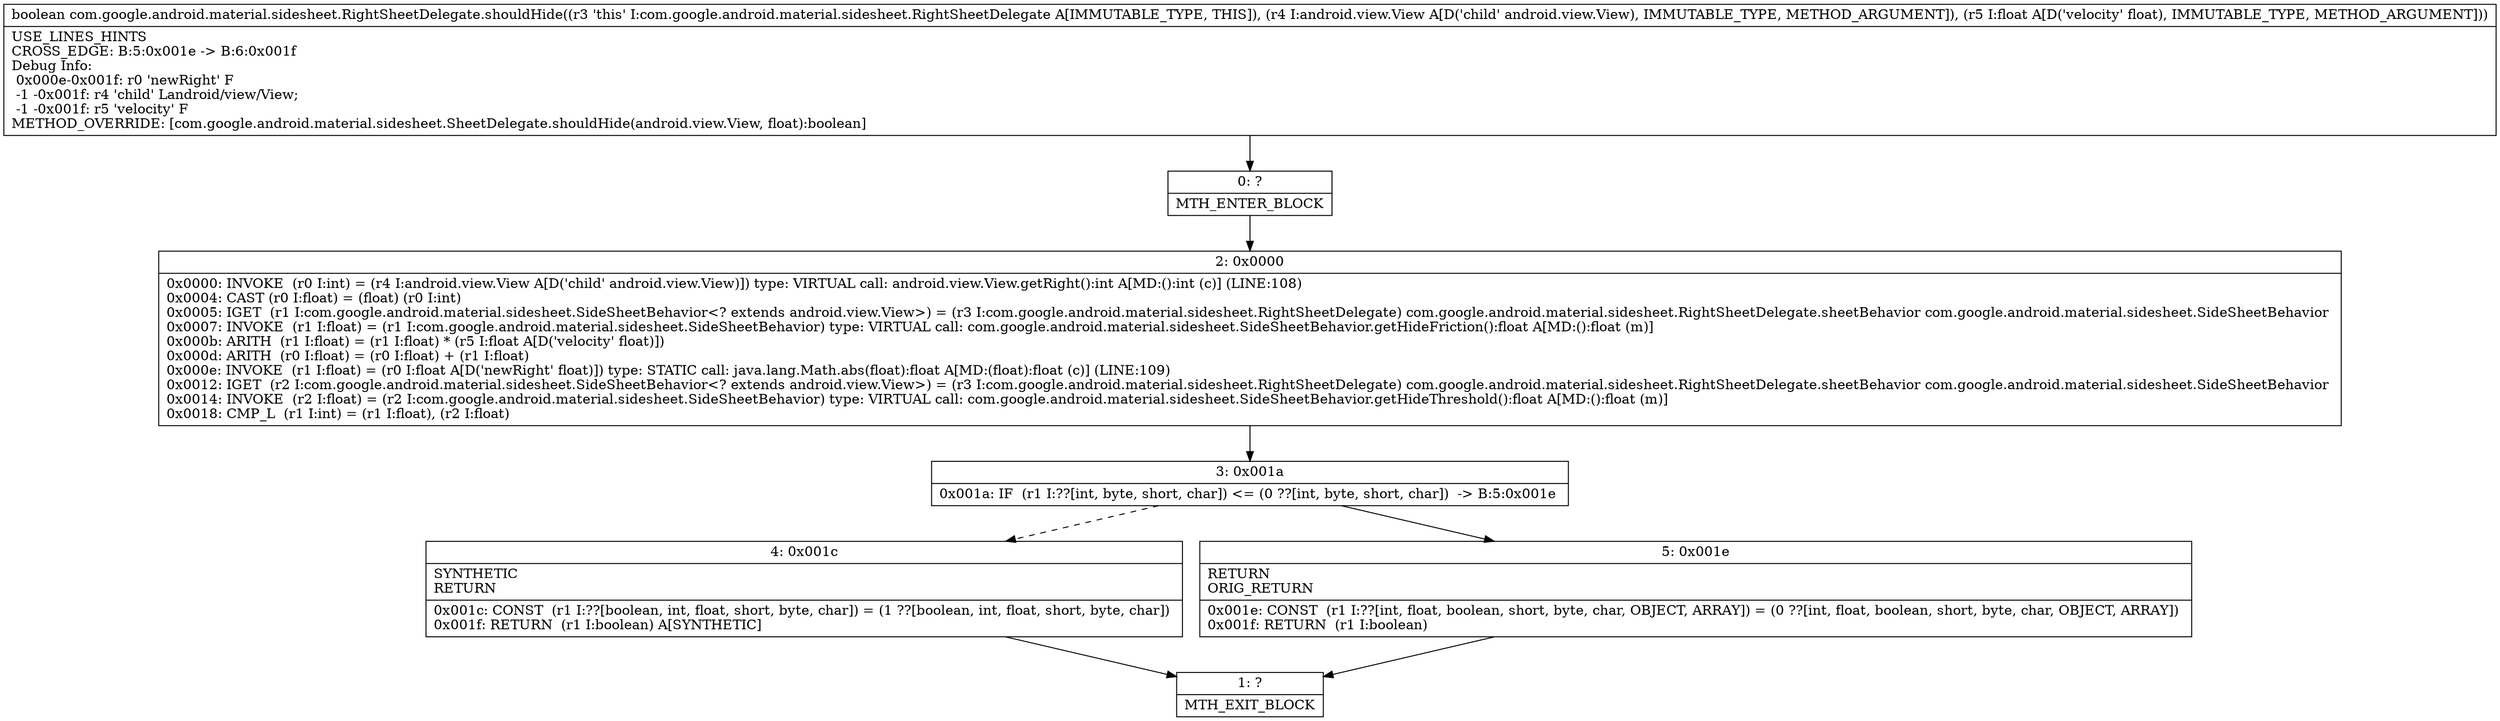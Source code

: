digraph "CFG forcom.google.android.material.sidesheet.RightSheetDelegate.shouldHide(Landroid\/view\/View;F)Z" {
Node_0 [shape=record,label="{0\:\ ?|MTH_ENTER_BLOCK\l}"];
Node_2 [shape=record,label="{2\:\ 0x0000|0x0000: INVOKE  (r0 I:int) = (r4 I:android.view.View A[D('child' android.view.View)]) type: VIRTUAL call: android.view.View.getRight():int A[MD:():int (c)] (LINE:108)\l0x0004: CAST (r0 I:float) = (float) (r0 I:int) \l0x0005: IGET  (r1 I:com.google.android.material.sidesheet.SideSheetBehavior\<? extends android.view.View\>) = (r3 I:com.google.android.material.sidesheet.RightSheetDelegate) com.google.android.material.sidesheet.RightSheetDelegate.sheetBehavior com.google.android.material.sidesheet.SideSheetBehavior \l0x0007: INVOKE  (r1 I:float) = (r1 I:com.google.android.material.sidesheet.SideSheetBehavior) type: VIRTUAL call: com.google.android.material.sidesheet.SideSheetBehavior.getHideFriction():float A[MD:():float (m)]\l0x000b: ARITH  (r1 I:float) = (r1 I:float) * (r5 I:float A[D('velocity' float)]) \l0x000d: ARITH  (r0 I:float) = (r0 I:float) + (r1 I:float) \l0x000e: INVOKE  (r1 I:float) = (r0 I:float A[D('newRight' float)]) type: STATIC call: java.lang.Math.abs(float):float A[MD:(float):float (c)] (LINE:109)\l0x0012: IGET  (r2 I:com.google.android.material.sidesheet.SideSheetBehavior\<? extends android.view.View\>) = (r3 I:com.google.android.material.sidesheet.RightSheetDelegate) com.google.android.material.sidesheet.RightSheetDelegate.sheetBehavior com.google.android.material.sidesheet.SideSheetBehavior \l0x0014: INVOKE  (r2 I:float) = (r2 I:com.google.android.material.sidesheet.SideSheetBehavior) type: VIRTUAL call: com.google.android.material.sidesheet.SideSheetBehavior.getHideThreshold():float A[MD:():float (m)]\l0x0018: CMP_L  (r1 I:int) = (r1 I:float), (r2 I:float) \l}"];
Node_3 [shape=record,label="{3\:\ 0x001a|0x001a: IF  (r1 I:??[int, byte, short, char]) \<= (0 ??[int, byte, short, char])  \-\> B:5:0x001e \l}"];
Node_4 [shape=record,label="{4\:\ 0x001c|SYNTHETIC\lRETURN\l|0x001c: CONST  (r1 I:??[boolean, int, float, short, byte, char]) = (1 ??[boolean, int, float, short, byte, char]) \l0x001f: RETURN  (r1 I:boolean) A[SYNTHETIC]\l}"];
Node_1 [shape=record,label="{1\:\ ?|MTH_EXIT_BLOCK\l}"];
Node_5 [shape=record,label="{5\:\ 0x001e|RETURN\lORIG_RETURN\l|0x001e: CONST  (r1 I:??[int, float, boolean, short, byte, char, OBJECT, ARRAY]) = (0 ??[int, float, boolean, short, byte, char, OBJECT, ARRAY]) \l0x001f: RETURN  (r1 I:boolean) \l}"];
MethodNode[shape=record,label="{boolean com.google.android.material.sidesheet.RightSheetDelegate.shouldHide((r3 'this' I:com.google.android.material.sidesheet.RightSheetDelegate A[IMMUTABLE_TYPE, THIS]), (r4 I:android.view.View A[D('child' android.view.View), IMMUTABLE_TYPE, METHOD_ARGUMENT]), (r5 I:float A[D('velocity' float), IMMUTABLE_TYPE, METHOD_ARGUMENT]))  | USE_LINES_HINTS\lCROSS_EDGE: B:5:0x001e \-\> B:6:0x001f\lDebug Info:\l  0x000e\-0x001f: r0 'newRight' F\l  \-1 \-0x001f: r4 'child' Landroid\/view\/View;\l  \-1 \-0x001f: r5 'velocity' F\lMETHOD_OVERRIDE: [com.google.android.material.sidesheet.SheetDelegate.shouldHide(android.view.View, float):boolean]\l}"];
MethodNode -> Node_0;Node_0 -> Node_2;
Node_2 -> Node_3;
Node_3 -> Node_4[style=dashed];
Node_3 -> Node_5;
Node_4 -> Node_1;
Node_5 -> Node_1;
}

